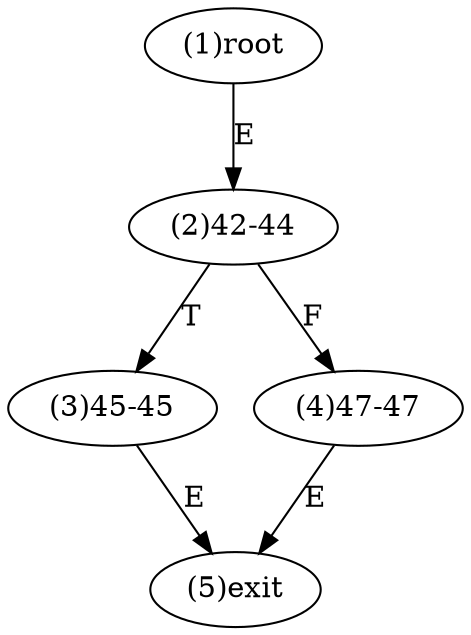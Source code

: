 digraph "" { 
1[ label="(1)root"];
2[ label="(2)42-44"];
3[ label="(3)45-45"];
4[ label="(4)47-47"];
5[ label="(5)exit"];
1->2[ label="E"];
2->4[ label="F"];
2->3[ label="T"];
3->5[ label="E"];
4->5[ label="E"];
}